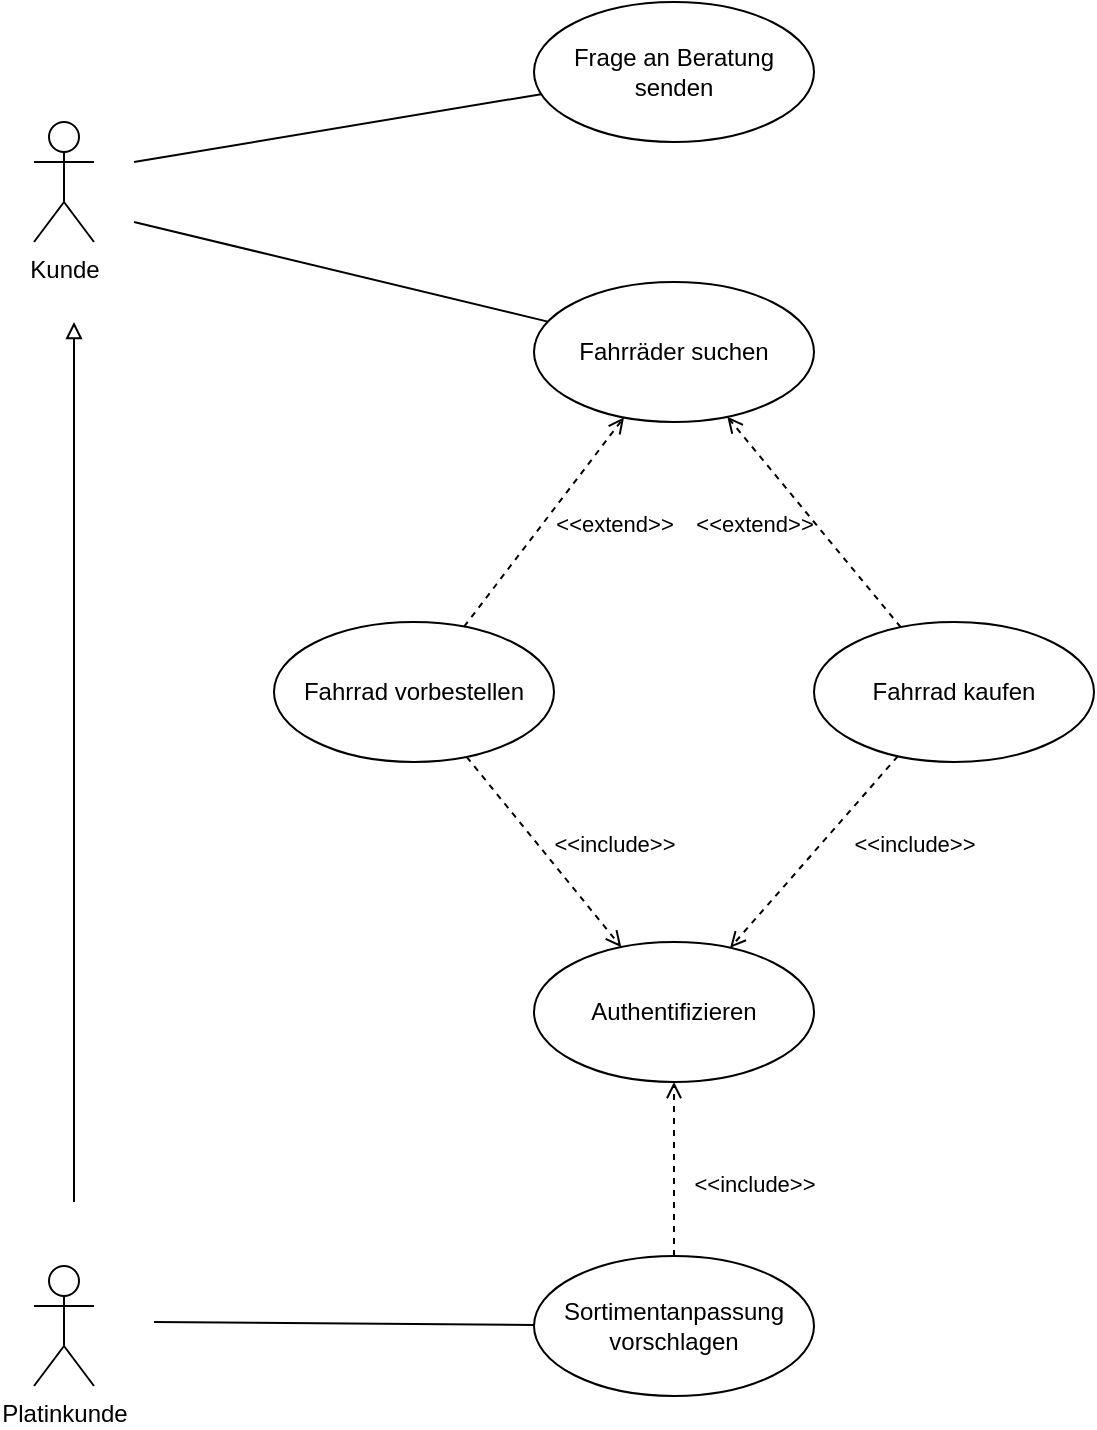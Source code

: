 <mxfile version="26.2.12">
  <diagram name="Page-1" id="pQYi7541R-ThFD2XaqdE">
    <mxGraphModel dx="1281" dy="517" grid="1" gridSize="10" guides="1" tooltips="1" connect="1" arrows="1" fold="1" page="1" pageScale="1" pageWidth="827" pageHeight="1169" math="0" shadow="0">
      <root>
        <mxCell id="0" />
        <mxCell id="1" parent="0" />
        <mxCell id="NiGll6_aQPC-tIKGuFM7-1" value="Fahrräder suchen" style="ellipse;whiteSpace=wrap;html=1;" parent="1" vertex="1">
          <mxGeometry x="390" y="290" width="140" height="70" as="geometry" />
        </mxCell>
        <mxCell id="NiGll6_aQPC-tIKGuFM7-2" value="Kunde" style="shape=umlActor;verticalLabelPosition=bottom;verticalAlign=top;html=1;" parent="1" vertex="1">
          <mxGeometry x="140" y="210" width="30" height="60" as="geometry" />
        </mxCell>
        <mxCell id="NiGll6_aQPC-tIKGuFM7-4" value="Fahrrad kaufen" style="ellipse;whiteSpace=wrap;html=1;" parent="1" vertex="1">
          <mxGeometry x="530" y="460" width="140" height="70" as="geometry" />
        </mxCell>
        <mxCell id="NiGll6_aQPC-tIKGuFM7-5" value="Fahrrad vorbestellen" style="ellipse;whiteSpace=wrap;html=1;" parent="1" vertex="1">
          <mxGeometry x="260" y="460" width="140" height="70" as="geometry" />
        </mxCell>
        <mxCell id="NiGll6_aQPC-tIKGuFM7-6" value="Frage an Beratung senden" style="ellipse;whiteSpace=wrap;html=1;" parent="1" vertex="1">
          <mxGeometry x="390" y="150" width="140" height="70" as="geometry" />
        </mxCell>
        <mxCell id="NiGll6_aQPC-tIKGuFM7-7" value="Authentifizieren" style="ellipse;whiteSpace=wrap;html=1;" parent="1" vertex="1">
          <mxGeometry x="390" y="620" width="140" height="70" as="geometry" />
        </mxCell>
        <mxCell id="NiGll6_aQPC-tIKGuFM7-8" value="Platinkunde" style="shape=umlActor;verticalLabelPosition=bottom;verticalAlign=top;html=1;" parent="1" vertex="1">
          <mxGeometry x="140" y="782" width="30" height="60" as="geometry" />
        </mxCell>
        <mxCell id="NiGll6_aQPC-tIKGuFM7-9" value="Sortimentanpassung vorschlagen" style="ellipse;whiteSpace=wrap;html=1;" parent="1" vertex="1">
          <mxGeometry x="390" y="777" width="140" height="70" as="geometry" />
        </mxCell>
        <mxCell id="NiGll6_aQPC-tIKGuFM7-10" value="" style="endArrow=none;html=1;rounded=0;" parent="1" target="NiGll6_aQPC-tIKGuFM7-6" edge="1">
          <mxGeometry width="50" height="50" relative="1" as="geometry">
            <mxPoint x="190" y="230" as="sourcePoint" />
            <mxPoint x="310" y="210" as="targetPoint" />
          </mxGeometry>
        </mxCell>
        <mxCell id="NiGll6_aQPC-tIKGuFM7-11" value="" style="endArrow=none;html=1;rounded=0;" parent="1" target="NiGll6_aQPC-tIKGuFM7-1" edge="1">
          <mxGeometry width="50" height="50" relative="1" as="geometry">
            <mxPoint x="190" y="260" as="sourcePoint" />
            <mxPoint x="340" y="270" as="targetPoint" />
          </mxGeometry>
        </mxCell>
        <mxCell id="NiGll6_aQPC-tIKGuFM7-12" value="&amp;lt;&amp;lt;extend&amp;gt;&amp;gt;" style="html=1;verticalAlign=bottom;labelBackgroundColor=none;endArrow=open;endFill=0;dashed=1;rounded=0;" parent="1" source="NiGll6_aQPC-tIKGuFM7-4" target="NiGll6_aQPC-tIKGuFM7-1" edge="1">
          <mxGeometry x="0.168" y="30" width="160" relative="1" as="geometry">
            <mxPoint x="680" y="340" as="sourcePoint" />
            <mxPoint x="460" y="390" as="targetPoint" />
            <mxPoint as="offset" />
          </mxGeometry>
        </mxCell>
        <mxCell id="NiGll6_aQPC-tIKGuFM7-14" value="&amp;lt;&amp;lt;extend&amp;gt;&amp;gt;" style="html=1;verticalAlign=bottom;labelBackgroundColor=none;endArrow=open;endFill=0;dashed=1;rounded=0;" parent="1" source="NiGll6_aQPC-tIKGuFM7-5" target="NiGll6_aQPC-tIKGuFM7-1" edge="1">
          <mxGeometry x="0.202" y="-34" width="160" relative="1" as="geometry">
            <mxPoint x="290" y="370" as="sourcePoint" />
            <mxPoint x="390" y="370" as="targetPoint" />
            <mxPoint as="offset" />
          </mxGeometry>
        </mxCell>
        <mxCell id="NiGll6_aQPC-tIKGuFM7-15" value="&amp;lt;&amp;lt;include&amp;gt;&amp;gt;" style="html=1;verticalAlign=bottom;labelBackgroundColor=none;endArrow=open;endFill=0;dashed=1;rounded=0;" parent="1" source="NiGll6_aQPC-tIKGuFM7-5" target="NiGll6_aQPC-tIKGuFM7-7" edge="1">
          <mxGeometry x="0.424" y="24" width="160" relative="1" as="geometry">
            <mxPoint x="150" y="610" as="sourcePoint" />
            <mxPoint x="310" y="610" as="targetPoint" />
            <mxPoint as="offset" />
          </mxGeometry>
        </mxCell>
        <mxCell id="NiGll6_aQPC-tIKGuFM7-17" value="&amp;lt;&amp;lt;include&amp;gt;&amp;gt;" style="html=1;verticalAlign=bottom;labelBackgroundColor=none;endArrow=open;endFill=0;dashed=1;rounded=0;" parent="1" source="NiGll6_aQPC-tIKGuFM7-4" target="NiGll6_aQPC-tIKGuFM7-7" edge="1">
          <mxGeometry x="-0.458" y="41" width="160" relative="1" as="geometry">
            <mxPoint x="540" y="630" as="sourcePoint" />
            <mxPoint x="700" y="630" as="targetPoint" />
            <mxPoint as="offset" />
          </mxGeometry>
        </mxCell>
        <mxCell id="NiGll6_aQPC-tIKGuFM7-18" value="&amp;lt;&amp;lt;include&amp;gt;&amp;gt;" style="html=1;verticalAlign=bottom;labelBackgroundColor=none;endArrow=open;endFill=0;dashed=1;rounded=0;" parent="1" source="NiGll6_aQPC-tIKGuFM7-9" target="NiGll6_aQPC-tIKGuFM7-7" edge="1">
          <mxGeometry x="-0.379" y="-40" width="160" relative="1" as="geometry">
            <mxPoint x="460" y="720" as="sourcePoint" />
            <mxPoint x="620" y="720" as="targetPoint" />
            <mxPoint as="offset" />
          </mxGeometry>
        </mxCell>
        <mxCell id="NiGll6_aQPC-tIKGuFM7-19" value="" style="endArrow=none;html=1;rounded=0;" parent="1" target="NiGll6_aQPC-tIKGuFM7-9" edge="1">
          <mxGeometry width="50" height="50" relative="1" as="geometry">
            <mxPoint x="200" y="810" as="sourcePoint" />
            <mxPoint x="290" y="720" as="targetPoint" />
          </mxGeometry>
        </mxCell>
        <mxCell id="_8FmbokbAtky3qnJp7CH-1" value="" style="endArrow=none;html=1;rounded=0;startArrow=block;startFill=0;" edge="1" parent="1">
          <mxGeometry width="50" height="50" relative="1" as="geometry">
            <mxPoint x="160" y="310" as="sourcePoint" />
            <mxPoint x="160" y="750" as="targetPoint" />
          </mxGeometry>
        </mxCell>
      </root>
    </mxGraphModel>
  </diagram>
</mxfile>
